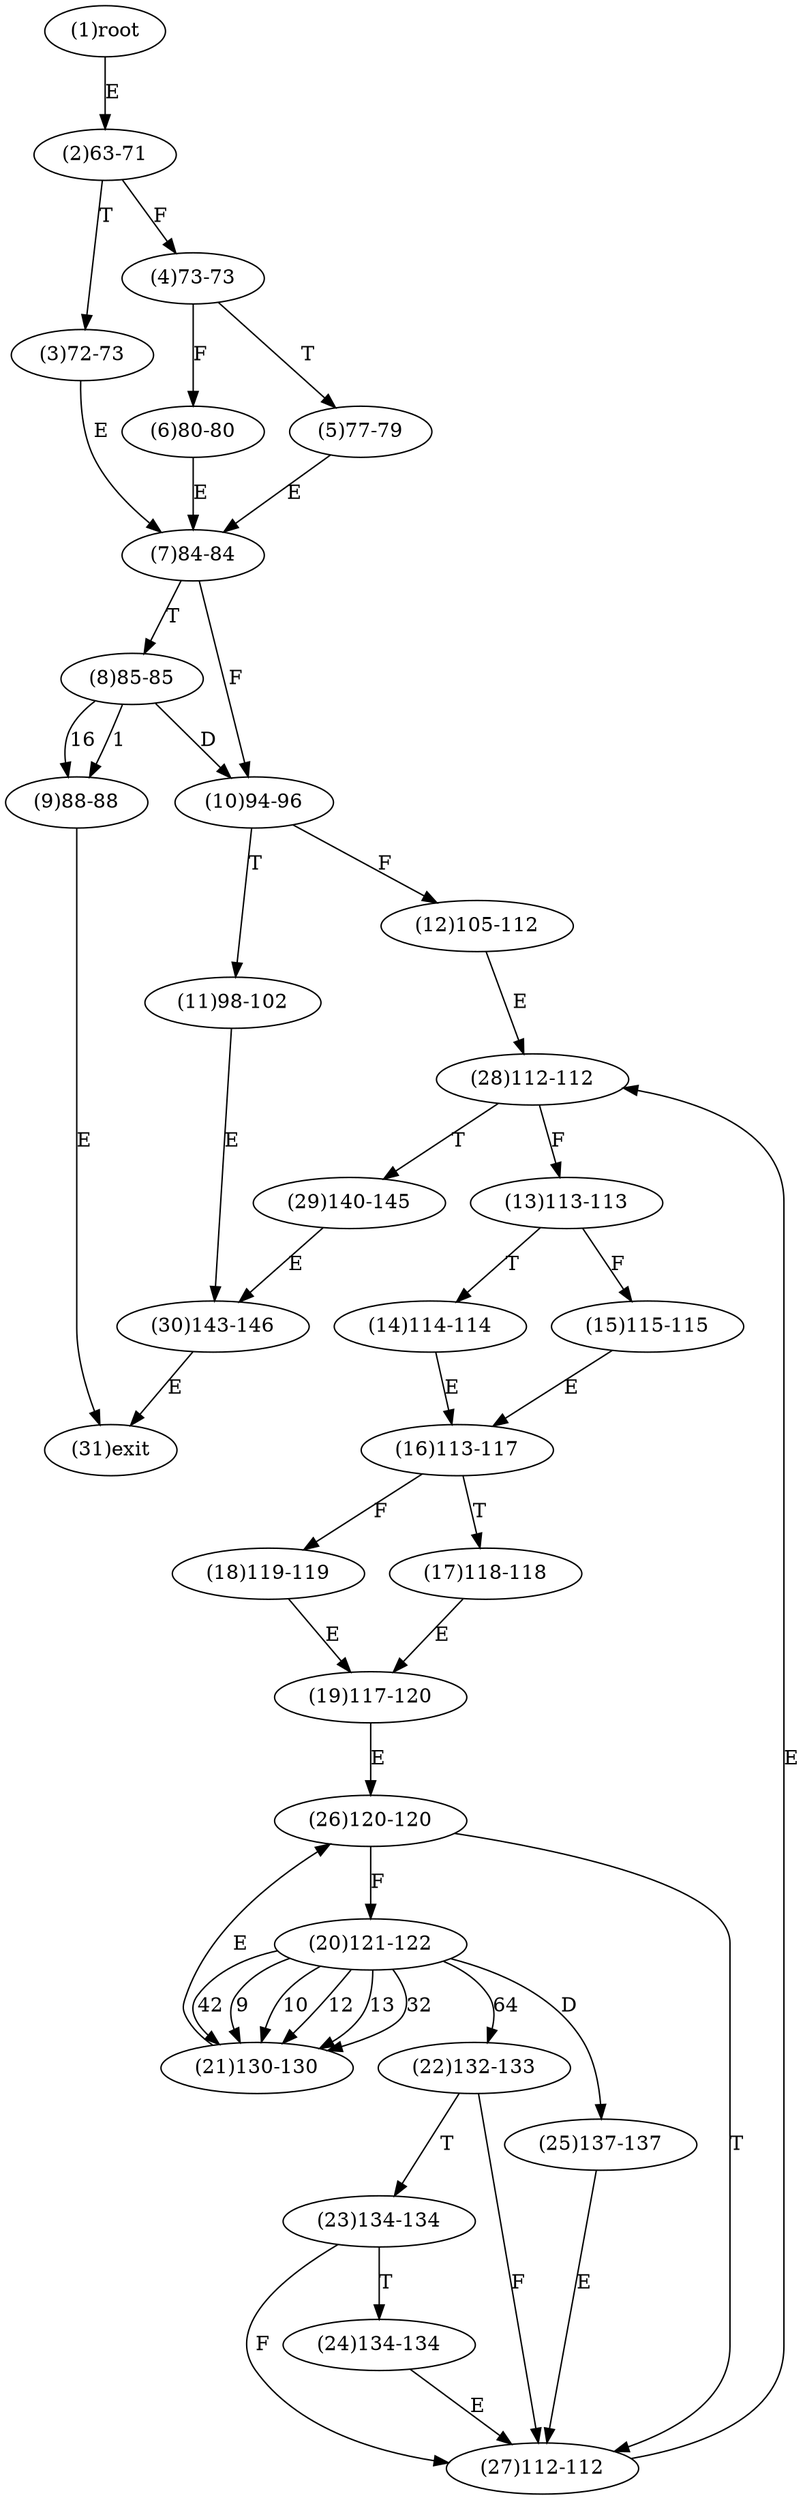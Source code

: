 digraph "" { 
1[ label="(1)root"];
2[ label="(2)63-71"];
3[ label="(3)72-73"];
4[ label="(4)73-73"];
5[ label="(5)77-79"];
6[ label="(6)80-80"];
7[ label="(7)84-84"];
8[ label="(8)85-85"];
9[ label="(9)88-88"];
10[ label="(10)94-96"];
11[ label="(11)98-102"];
12[ label="(12)105-112"];
13[ label="(13)113-113"];
14[ label="(14)114-114"];
15[ label="(15)115-115"];
17[ label="(17)118-118"];
16[ label="(16)113-117"];
19[ label="(19)117-120"];
18[ label="(18)119-119"];
21[ label="(21)130-130"];
20[ label="(20)121-122"];
23[ label="(23)134-134"];
22[ label="(22)132-133"];
25[ label="(25)137-137"];
24[ label="(24)134-134"];
27[ label="(27)112-112"];
26[ label="(26)120-120"];
29[ label="(29)140-145"];
28[ label="(28)112-112"];
31[ label="(31)exit"];
30[ label="(30)143-146"];
1->2[ label="E"];
2->4[ label="F"];
2->3[ label="T"];
3->7[ label="E"];
4->6[ label="F"];
4->5[ label="T"];
5->7[ label="E"];
6->7[ label="E"];
7->10[ label="F"];
7->8[ label="T"];
8->9[ label="1"];
8->9[ label="16"];
8->10[ label="D"];
9->31[ label="E"];
10->12[ label="F"];
10->11[ label="T"];
11->30[ label="E"];
12->28[ label="E"];
13->15[ label="F"];
13->14[ label="T"];
14->16[ label="E"];
15->16[ label="E"];
16->18[ label="F"];
16->17[ label="T"];
17->19[ label="E"];
18->19[ label="E"];
19->26[ label="E"];
20->21[ label="9"];
20->21[ label="10"];
20->21[ label="12"];
20->21[ label="13"];
20->21[ label="32"];
20->21[ label="42"];
20->22[ label="64"];
20->25[ label="D"];
21->26[ label="E"];
22->27[ label="F"];
22->23[ label="T"];
23->27[ label="F"];
23->24[ label="T"];
24->27[ label="E"];
25->27[ label="E"];
26->20[ label="F"];
26->27[ label="T"];
27->28[ label="E"];
28->13[ label="F"];
28->29[ label="T"];
29->30[ label="E"];
30->31[ label="E"];
}